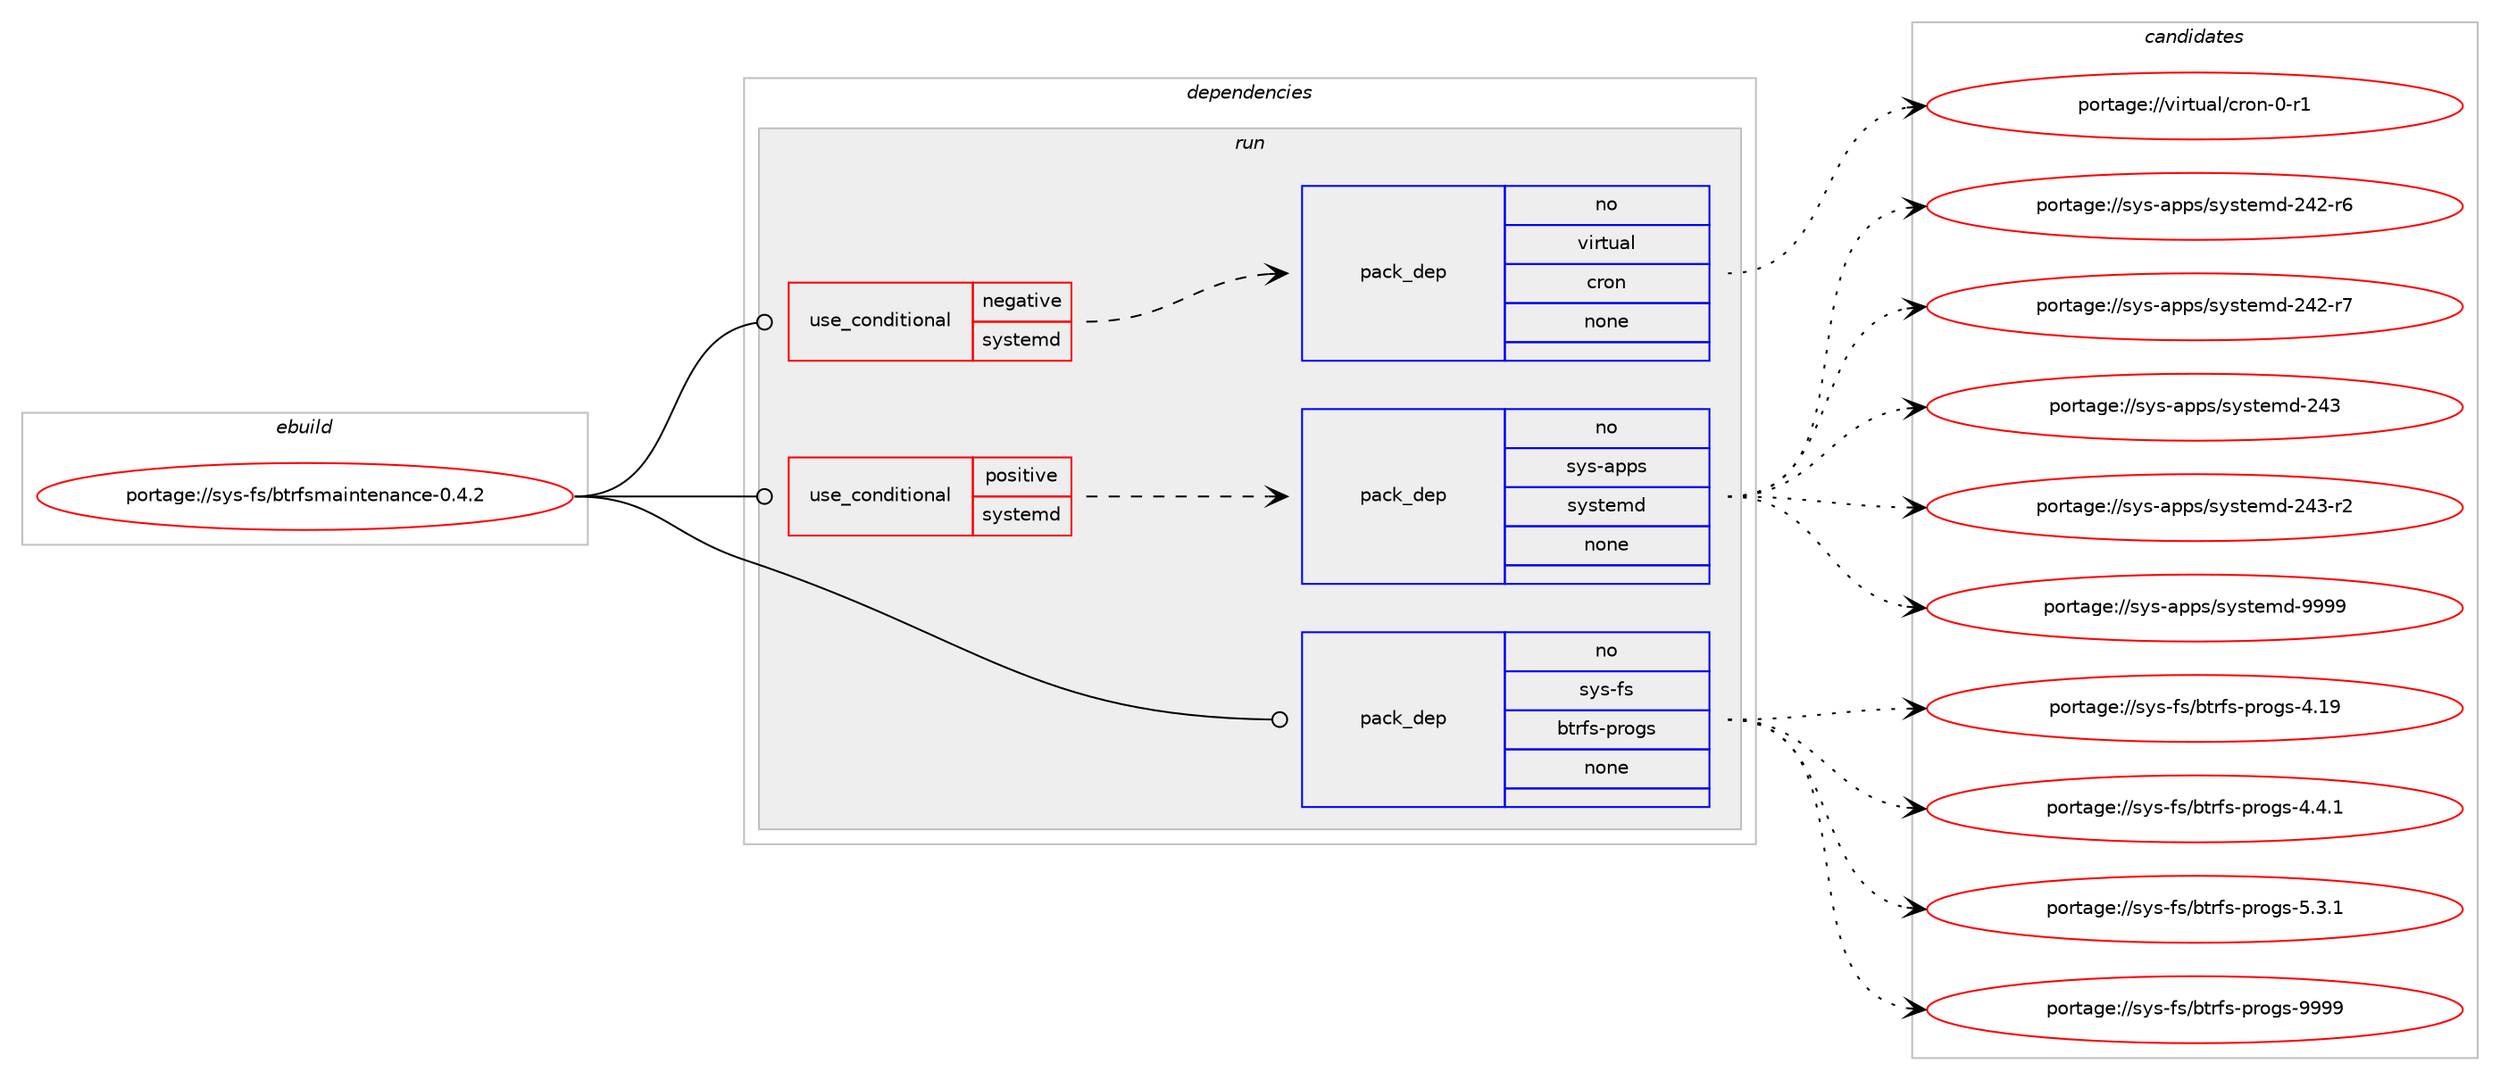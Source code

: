 digraph prolog {

# *************
# Graph options
# *************

newrank=true;
concentrate=true;
compound=true;
graph [rankdir=LR,fontname=Helvetica,fontsize=10,ranksep=1.5];#, ranksep=2.5, nodesep=0.2];
edge  [arrowhead=vee];
node  [fontname=Helvetica,fontsize=10];

# **********
# The ebuild
# **********

subgraph cluster_leftcol {
color=gray;
rank=same;
label=<<i>ebuild</i>>;
id [label="portage://sys-fs/btrfsmaintenance-0.4.2", color=red, width=4, href="../sys-fs/btrfsmaintenance-0.4.2.svg"];
}

# ****************
# The dependencies
# ****************

subgraph cluster_midcol {
color=gray;
label=<<i>dependencies</i>>;
subgraph cluster_compile {
fillcolor="#eeeeee";
style=filled;
label=<<i>compile</i>>;
}
subgraph cluster_compileandrun {
fillcolor="#eeeeee";
style=filled;
label=<<i>compile and run</i>>;
}
subgraph cluster_run {
fillcolor="#eeeeee";
style=filled;
label=<<i>run</i>>;
subgraph cond102832 {
dependency424847 [label=<<TABLE BORDER="0" CELLBORDER="1" CELLSPACING="0" CELLPADDING="4"><TR><TD ROWSPAN="3" CELLPADDING="10">use_conditional</TD></TR><TR><TD>negative</TD></TR><TR><TD>systemd</TD></TR></TABLE>>, shape=none, color=red];
subgraph pack314909 {
dependency424848 [label=<<TABLE BORDER="0" CELLBORDER="1" CELLSPACING="0" CELLPADDING="4" WIDTH="220"><TR><TD ROWSPAN="6" CELLPADDING="30">pack_dep</TD></TR><TR><TD WIDTH="110">no</TD></TR><TR><TD>virtual</TD></TR><TR><TD>cron</TD></TR><TR><TD>none</TD></TR><TR><TD></TD></TR></TABLE>>, shape=none, color=blue];
}
dependency424847:e -> dependency424848:w [weight=20,style="dashed",arrowhead="vee"];
}
id:e -> dependency424847:w [weight=20,style="solid",arrowhead="odot"];
subgraph cond102833 {
dependency424849 [label=<<TABLE BORDER="0" CELLBORDER="1" CELLSPACING="0" CELLPADDING="4"><TR><TD ROWSPAN="3" CELLPADDING="10">use_conditional</TD></TR><TR><TD>positive</TD></TR><TR><TD>systemd</TD></TR></TABLE>>, shape=none, color=red];
subgraph pack314910 {
dependency424850 [label=<<TABLE BORDER="0" CELLBORDER="1" CELLSPACING="0" CELLPADDING="4" WIDTH="220"><TR><TD ROWSPAN="6" CELLPADDING="30">pack_dep</TD></TR><TR><TD WIDTH="110">no</TD></TR><TR><TD>sys-apps</TD></TR><TR><TD>systemd</TD></TR><TR><TD>none</TD></TR><TR><TD></TD></TR></TABLE>>, shape=none, color=blue];
}
dependency424849:e -> dependency424850:w [weight=20,style="dashed",arrowhead="vee"];
}
id:e -> dependency424849:w [weight=20,style="solid",arrowhead="odot"];
subgraph pack314911 {
dependency424851 [label=<<TABLE BORDER="0" CELLBORDER="1" CELLSPACING="0" CELLPADDING="4" WIDTH="220"><TR><TD ROWSPAN="6" CELLPADDING="30">pack_dep</TD></TR><TR><TD WIDTH="110">no</TD></TR><TR><TD>sys-fs</TD></TR><TR><TD>btrfs-progs</TD></TR><TR><TD>none</TD></TR><TR><TD></TD></TR></TABLE>>, shape=none, color=blue];
}
id:e -> dependency424851:w [weight=20,style="solid",arrowhead="odot"];
}
}

# **************
# The candidates
# **************

subgraph cluster_choices {
rank=same;
color=gray;
label=<<i>candidates</i>>;

subgraph choice314909 {
color=black;
nodesep=1;
choiceportage11810511411611797108479911411111045484511449 [label="portage://virtual/cron-0-r1", color=red, width=4,href="../virtual/cron-0-r1.svg"];
dependency424848:e -> choiceportage11810511411611797108479911411111045484511449:w [style=dotted,weight="100"];
}
subgraph choice314910 {
color=black;
nodesep=1;
choiceportage115121115459711211211547115121115116101109100455052504511454 [label="portage://sys-apps/systemd-242-r6", color=red, width=4,href="../sys-apps/systemd-242-r6.svg"];
choiceportage115121115459711211211547115121115116101109100455052504511455 [label="portage://sys-apps/systemd-242-r7", color=red, width=4,href="../sys-apps/systemd-242-r7.svg"];
choiceportage11512111545971121121154711512111511610110910045505251 [label="portage://sys-apps/systemd-243", color=red, width=4,href="../sys-apps/systemd-243.svg"];
choiceportage115121115459711211211547115121115116101109100455052514511450 [label="portage://sys-apps/systemd-243-r2", color=red, width=4,href="../sys-apps/systemd-243-r2.svg"];
choiceportage1151211154597112112115471151211151161011091004557575757 [label="portage://sys-apps/systemd-9999", color=red, width=4,href="../sys-apps/systemd-9999.svg"];
dependency424850:e -> choiceportage115121115459711211211547115121115116101109100455052504511454:w [style=dotted,weight="100"];
dependency424850:e -> choiceportage115121115459711211211547115121115116101109100455052504511455:w [style=dotted,weight="100"];
dependency424850:e -> choiceportage11512111545971121121154711512111511610110910045505251:w [style=dotted,weight="100"];
dependency424850:e -> choiceportage115121115459711211211547115121115116101109100455052514511450:w [style=dotted,weight="100"];
dependency424850:e -> choiceportage1151211154597112112115471151211151161011091004557575757:w [style=dotted,weight="100"];
}
subgraph choice314911 {
color=black;
nodesep=1;
choiceportage115121115451021154798116114102115451121141111031154552464957 [label="portage://sys-fs/btrfs-progs-4.19", color=red, width=4,href="../sys-fs/btrfs-progs-4.19.svg"];
choiceportage11512111545102115479811611410211545112114111103115455246524649 [label="portage://sys-fs/btrfs-progs-4.4.1", color=red, width=4,href="../sys-fs/btrfs-progs-4.4.1.svg"];
choiceportage11512111545102115479811611410211545112114111103115455346514649 [label="portage://sys-fs/btrfs-progs-5.3.1", color=red, width=4,href="../sys-fs/btrfs-progs-5.3.1.svg"];
choiceportage115121115451021154798116114102115451121141111031154557575757 [label="portage://sys-fs/btrfs-progs-9999", color=red, width=4,href="../sys-fs/btrfs-progs-9999.svg"];
dependency424851:e -> choiceportage115121115451021154798116114102115451121141111031154552464957:w [style=dotted,weight="100"];
dependency424851:e -> choiceportage11512111545102115479811611410211545112114111103115455246524649:w [style=dotted,weight="100"];
dependency424851:e -> choiceportage11512111545102115479811611410211545112114111103115455346514649:w [style=dotted,weight="100"];
dependency424851:e -> choiceportage115121115451021154798116114102115451121141111031154557575757:w [style=dotted,weight="100"];
}
}

}

